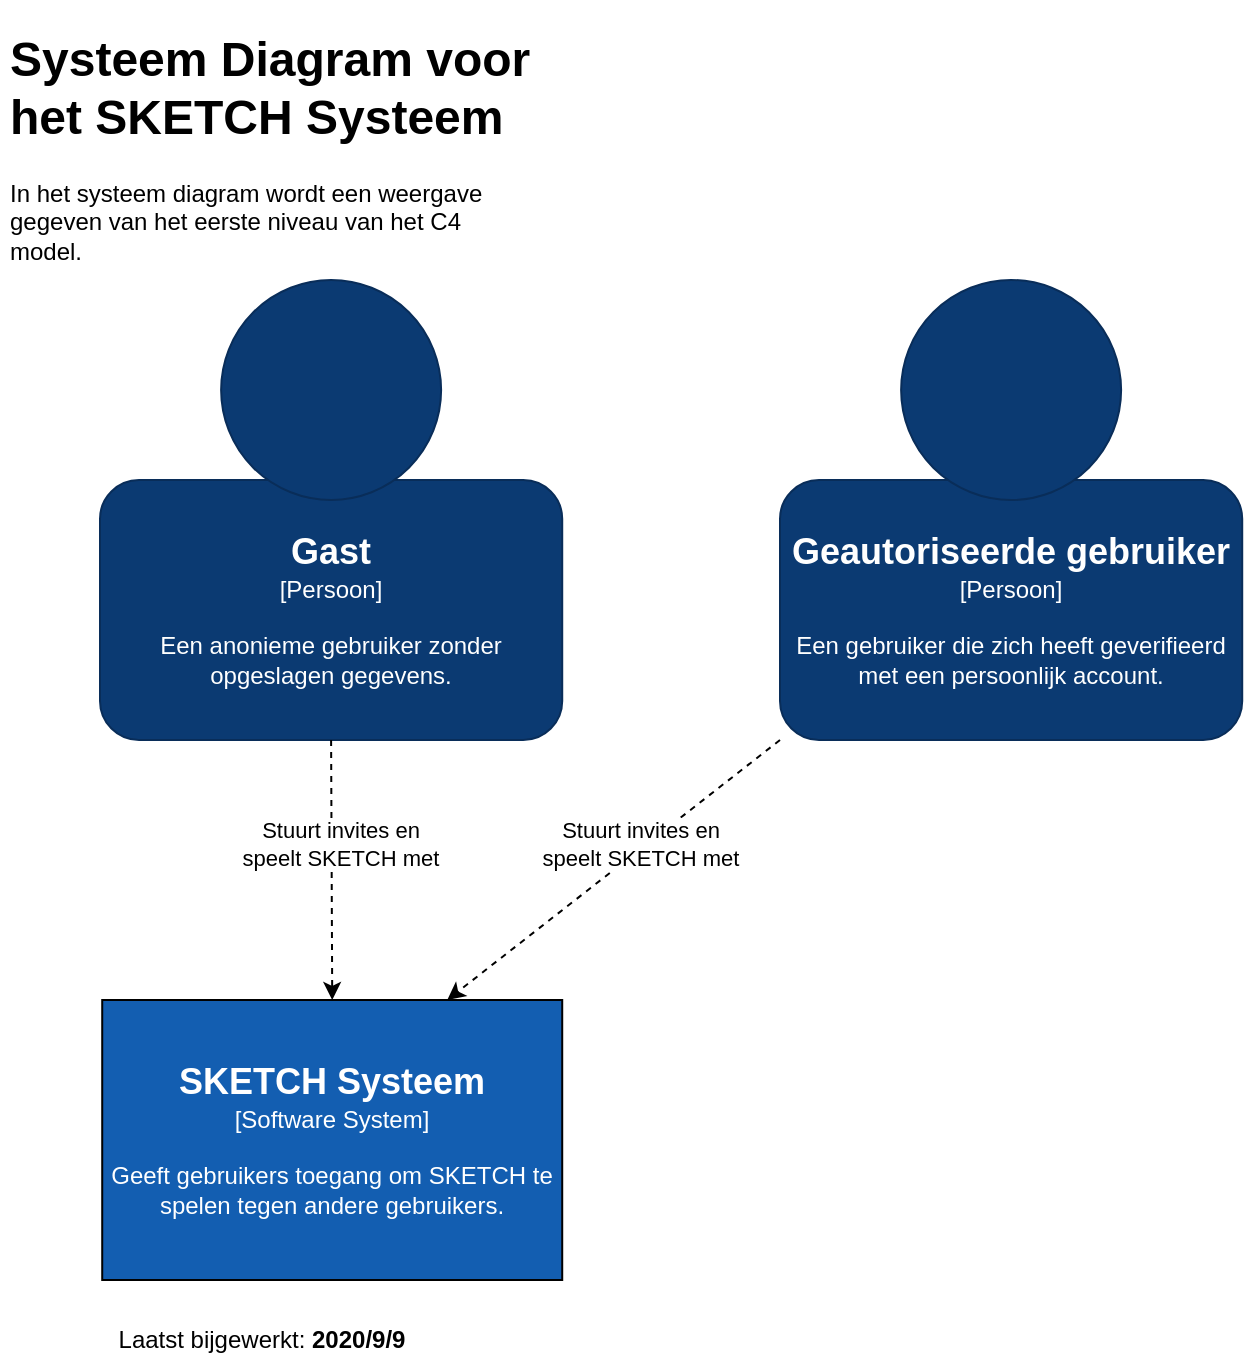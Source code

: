 <mxfile version="13.6.9" type="device"><diagram id="0EQq3_DD40xVcdJ1NqnB" name="Page-1"><mxGraphModel dx="1673" dy="931" grid="1" gridSize="10" guides="1" tooltips="1" connect="1" arrows="1" fold="1" page="1" pageScale="1" pageWidth="850" pageHeight="1100" math="0" shadow="0"><root><mxCell id="0"/><mxCell id="1" parent="0"/><mxCell id="LmKhRdi0EVMMB8hKt66K-3" value="&lt;div&gt;&lt;font size=&quot;1&quot;&gt;&lt;b&gt;&lt;font style=&quot;font-size: 18px&quot; color=&quot;#FFFFFF&quot;&gt;Gast&lt;/font&gt;&lt;/b&gt;&lt;/font&gt;&lt;/div&gt;&lt;div&gt;&lt;font color=&quot;#FFFFFF&quot;&gt;[Persoon]&lt;br&gt;&lt;/font&gt;&lt;/div&gt;&lt;div&gt;&lt;font color=&quot;#FFFFFF&quot;&gt;&lt;br&gt;&lt;/font&gt;&lt;/div&gt;&lt;div&gt;&lt;font color=&quot;#FFFFFF&quot;&gt;Een anonieme gebruiker zonder opgeslagen gegevens.&lt;br&gt;&lt;/font&gt;&lt;/div&gt;" style="rounded=1;whiteSpace=wrap;html=1;fillColor=#0B3A72;strokeColor=#092D59;" parent="1" vertex="1"><mxGeometry x="80" y="240" width="231.11" height="130" as="geometry"/></mxCell><mxCell id="LmKhRdi0EVMMB8hKt66K-2" value="" style="ellipse;whiteSpace=wrap;html=1;aspect=fixed;fillColor=#0B3A72;strokeColor=#092D59;" parent="1" vertex="1"><mxGeometry x="140.56" y="140" width="110" height="110" as="geometry"/></mxCell><mxCell id="LmKhRdi0EVMMB8hKt66K-4" value="&lt;div&gt;&lt;font size=&quot;1&quot;&gt;&lt;b&gt;&lt;font style=&quot;font-size: 18px&quot; color=&quot;#FFFFFF&quot;&gt;Geautoriseerde gebruiker&lt;br&gt;&lt;/font&gt;&lt;/b&gt;&lt;/font&gt;&lt;/div&gt;&lt;div&gt;&lt;font color=&quot;#FFFFFF&quot;&gt;[Persoon]&lt;br&gt;&lt;/font&gt;&lt;/div&gt;&lt;div&gt;&lt;font color=&quot;#FFFFFF&quot;&gt;&lt;br&gt;&lt;/font&gt;&lt;/div&gt;&lt;div&gt;&lt;font color=&quot;#FFFFFF&quot;&gt;Een gebruiker die zich heeft geverifieerd met een persoonlijk account.&lt;br&gt;&lt;/font&gt;&lt;/div&gt;" style="rounded=1;whiteSpace=wrap;html=1;fillColor=#0B3A72;strokeColor=#092D59;" parent="1" vertex="1"><mxGeometry x="420" y="240" width="231.11" height="130" as="geometry"/></mxCell><mxCell id="LmKhRdi0EVMMB8hKt66K-5" value="" style="ellipse;whiteSpace=wrap;html=1;aspect=fixed;fillColor=#0B3A72;strokeColor=#092D59;" parent="1" vertex="1"><mxGeometry x="480.56" y="140" width="110" height="110" as="geometry"/></mxCell><mxCell id="LmKhRdi0EVMMB8hKt66K-8" value="&lt;div&gt;&lt;font size=&quot;1&quot;&gt;&lt;b&gt;&lt;font style=&quot;font-size: 18px&quot; color=&quot;#FFFFFF&quot;&gt;SKETCH Systeem&lt;br&gt;&lt;/font&gt;&lt;/b&gt;&lt;/font&gt;&lt;/div&gt;&lt;div&gt;&lt;font color=&quot;#FFFFFF&quot;&gt;[Software System]&lt;br&gt;&lt;/font&gt;&lt;/div&gt;&lt;div&gt;&lt;font color=&quot;#FFFFFF&quot;&gt;&lt;br&gt;&lt;/font&gt;&lt;/div&gt;&lt;div&gt;&lt;font color=&quot;#FFFFFF&quot;&gt;Geeft gebruikers toegang om SKETCH te spelen tegen andere gebruikers.&lt;br&gt;&lt;/font&gt;&lt;/div&gt;" style="rounded=0;whiteSpace=wrap;html=1;fillColor=#135EB1;" parent="1" vertex="1"><mxGeometry x="81.11" y="500" width="230" height="140" as="geometry"/></mxCell><mxCell id="LmKhRdi0EVMMB8hKt66K-9" value="" style="endArrow=classic;html=1;exitX=0.5;exitY=1;exitDx=0;exitDy=0;entryX=0.5;entryY=0;entryDx=0;entryDy=0;dashed=1;" parent="1" source="LmKhRdi0EVMMB8hKt66K-3" target="LmKhRdi0EVMMB8hKt66K-8" edge="1"><mxGeometry width="50" height="50" relative="1" as="geometry"><mxPoint x="160" y="440" as="sourcePoint"/><mxPoint x="210" y="390" as="targetPoint"/></mxGeometry></mxCell><mxCell id="LmKhRdi0EVMMB8hKt66K-13" value="&lt;div&gt;Stuurt invites en &lt;br&gt;&lt;/div&gt;&lt;div&gt;speelt SKETCH met&lt;/div&gt;" style="edgeLabel;html=1;align=center;verticalAlign=middle;resizable=0;points=[];" parent="LmKhRdi0EVMMB8hKt66K-9" vertex="1" connectable="0"><mxGeometry x="-0.2" y="4" relative="1" as="geometry"><mxPoint as="offset"/></mxGeometry></mxCell><mxCell id="LmKhRdi0EVMMB8hKt66K-12" value="" style="endArrow=classic;html=1;dashed=1;entryX=0.75;entryY=0;entryDx=0;entryDy=0;exitX=0;exitY=1;exitDx=0;exitDy=0;" parent="1" source="LmKhRdi0EVMMB8hKt66K-4" target="LmKhRdi0EVMMB8hKt66K-8" edge="1"><mxGeometry width="50" height="50" relative="1" as="geometry"><mxPoint x="350" y="470" as="sourcePoint"/><mxPoint x="400" y="420" as="targetPoint"/></mxGeometry></mxCell><mxCell id="LmKhRdi0EVMMB8hKt66K-14" value="&lt;div&gt;Stuurt invites en &lt;br&gt;&lt;/div&gt;&lt;div&gt;speelt SKETCH met&lt;/div&gt;" style="edgeLabel;html=1;align=center;verticalAlign=middle;resizable=0;points=[];" parent="1" vertex="1" connectable="0"><mxGeometry x="349.996" y="421.707" as="geometry"/></mxCell><mxCell id="KuRCUdcDtAR2WhRtVYo3-1" value="&lt;h1&gt;Systeem Diagram voor het SKETCH Systeem&lt;br&gt;&lt;/h1&gt;&lt;p&gt;In het systeem diagram wordt een weergave gegeven van het eerste niveau van het C4 model.&lt;/p&gt;" style="text;html=1;strokeColor=none;fillColor=none;spacing=5;spacingTop=-20;whiteSpace=wrap;overflow=hidden;rounded=0;" vertex="1" parent="1"><mxGeometry x="30" y="10" width="270" height="120" as="geometry"/></mxCell><mxCell id="KuRCUdcDtAR2WhRtVYo3-2" value="Laatst bijgewerkt: &lt;b&gt;2020/9/9&lt;/b&gt;" style="text;html=1;strokeColor=none;fillColor=none;align=center;verticalAlign=middle;whiteSpace=wrap;rounded=0;" vertex="1" parent="1"><mxGeometry x="81.11" y="660" width="160" height="20" as="geometry"/></mxCell></root></mxGraphModel></diagram></mxfile>